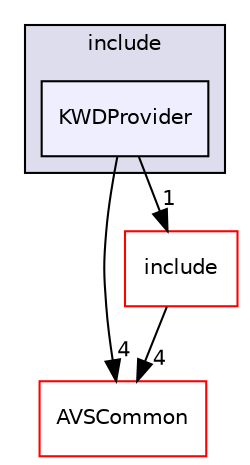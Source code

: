 digraph "/avs-cpp-sdk-tools/cm/autoCM_publicRepo/avs-device-sdk/KWD/KWDProvider/include/KWDProvider" {
  compound=true
  node [ fontsize="10", fontname="Helvetica"];
  edge [ labelfontsize="10", labelfontname="Helvetica"];
  subgraph clusterdir_9d4ae4016b26aa9beb737196ea1eaf71 {
    graph [ bgcolor="#ddddee", pencolor="black", label="include" fontname="Helvetica", fontsize="10", URL="dir_9d4ae4016b26aa9beb737196ea1eaf71.html"]
  dir_306425eef49de1bc0c81ef77c16598c1 [shape=box, label="KWDProvider", style="filled", fillcolor="#eeeeff", pencolor="black", URL="dir_306425eef49de1bc0c81ef77c16598c1.html"];
  }
  dir_13e65effb2bde530b17b3d5eefcd0266 [shape=box label="AVSCommon" fillcolor="white" style="filled" color="red" URL="dir_13e65effb2bde530b17b3d5eefcd0266.html"];
  dir_8dea89c1bb4f7e14d42e016f897bd2de [shape=box label="include" fillcolor="white" style="filled" color="red" URL="dir_8dea89c1bb4f7e14d42e016f897bd2de.html"];
  dir_8dea89c1bb4f7e14d42e016f897bd2de->dir_13e65effb2bde530b17b3d5eefcd0266 [headlabel="4", labeldistance=1.5 headhref="dir_000210_000009.html"];
  dir_306425eef49de1bc0c81ef77c16598c1->dir_13e65effb2bde530b17b3d5eefcd0266 [headlabel="4", labeldistance=1.5 headhref="dir_000219_000009.html"];
  dir_306425eef49de1bc0c81ef77c16598c1->dir_8dea89c1bb4f7e14d42e016f897bd2de [headlabel="1", labeldistance=1.5 headhref="dir_000219_000210.html"];
}
